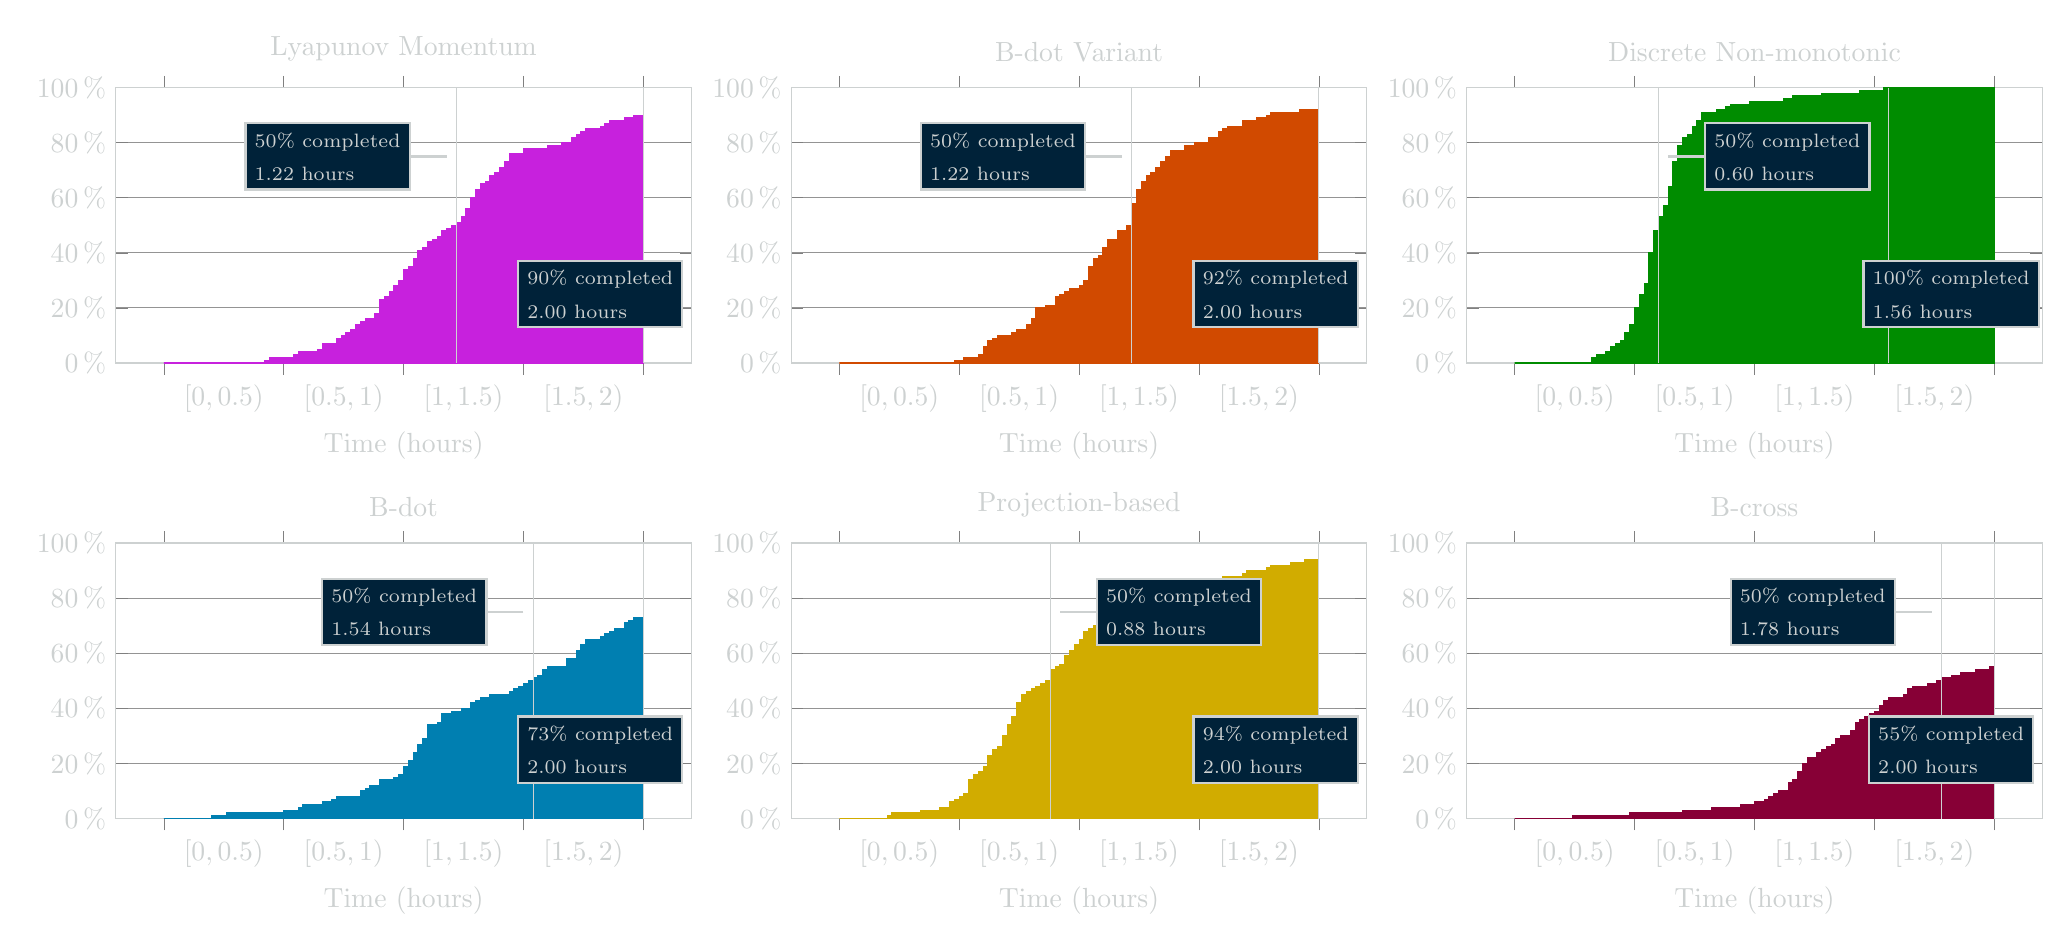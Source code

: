 % Recommended preamble:
\begin{tikzpicture}
\begin{groupplot}[group style={group size={3 by 2}, horizontal sep={0.5in}, vertical sep={0.9in}}, height={2in}, width={3.5in}, ymin={0}, ymax={100}]
    \nextgroupplot[grid style={color={rgb,1:red,0.58;green,0.58;blue,0.58}}, label style={color={rgb,1:red,0.804;green,0.82;blue,0.82}}, title style={color={rgb,1:red,0.804;green,0.82;blue,0.82}}, tick label style={color={rgb,1:red,0.804;green,0.82;blue,0.82}}, axis line style={color={rgb,1:red,0.804;green,0.82;blue,0.82}}, ybar interval, xticklabel interval boundaries, ymajorgrids, xmajorgrids={false}, xlabel={Time (hours)}, xtick={0.0,0.5,1.0,1.5,2.0}, title={Lyapunov Momentum}, xticklabel={$[\pgfmathprintnumber\tick,\pgfmathprintnumber\nexttick)$}, yticklabel={$\pgfmathprintnumber\tick\,\%$}]
    \addplot[draw={rgb,1:red,0.78;green,0.129;blue,0.867}, fill={rgb,1:red,0.78;green,0.129;blue,0.867}, fill opacity={1.0}]
        coordinates {
            (0.0,0.0)
            (0.02,0.0)
            (0.04,0.0)
            (0.06,0.0)
            (0.08,0.0)
            (0.1,0.0)
            (0.12,0.0)
            (0.14,0.0)
            (0.16,0.0)
            (0.18,0.0)
            (0.2,0.0)
            (0.22,0.0)
            (0.24,0.0)
            (0.26,0.0)
            (0.28,0.0)
            (0.3,0.0)
            (0.32,0.0)
            (0.34,0.0)
            (0.36,0.0)
            (0.38,0.0)
            (0.4,0.0)
            (0.42,1.0)
            (0.44,2.0)
            (0.46,2.0)
            (0.48,2.0)
            (0.5,2.0)
            (0.52,2.0)
            (0.54,3.0)
            (0.56,4.0)
            (0.58,4.0)
            (0.6,4.0)
            (0.62,4.0)
            (0.64,5.0)
            (0.66,7.0)
            (0.68,7.0)
            (0.7,7.0)
            (0.72,9.0)
            (0.74,10.0)
            (0.76,11.0)
            (0.78,12.0)
            (0.8,14.0)
            (0.82,15.0)
            (0.84,16.0)
            (0.86,16.0)
            (0.88,18.0)
            (0.9,23.0)
            (0.92,24.0)
            (0.94,26.0)
            (0.96,28.0)
            (0.98,30.0)
            (1.0,34.0)
            (1.02,35.0)
            (1.04,38.0)
            (1.06,41.0)
            (1.08,42.0)
            (1.1,44.0)
            (1.12,45.0)
            (1.14,46.0)
            (1.16,48.0)
            (1.18,49.0)
            (1.2,50.0)
            (1.22,51.0)
            (1.24,53.0)
            (1.26,56.0)
            (1.28,60.0)
            (1.3,63.0)
            (1.32,65.0)
            (1.34,66.0)
            (1.36,68.0)
            (1.38,69.0)
            (1.4,71.0)
            (1.42,73.0)
            (1.44,76.0)
            (1.46,76.0)
            (1.48,76.0)
            (1.5,78.0)
            (1.52,78.0)
            (1.54,78.0)
            (1.56,78.0)
            (1.58,78.0)
            (1.6,79.0)
            (1.62,79.0)
            (1.64,79.0)
            (1.66,80.0)
            (1.68,80.0)
            (1.7,82.0)
            (1.72,83.0)
            (1.74,84.0)
            (1.76,85.0)
            (1.78,85.0)
            (1.8,85.0)
            (1.82,86.0)
            (1.84,87.0)
            (1.86,88.0)
            (1.88,88.0)
            (1.9,88.0)
            (1.92,89.0)
            (1.94,89.0)
            (1.96,90.0)
            (1.98,90.0)
            (2.0,100.0)
        }
        ;
    \draw [color={rgb,1:red,0.804;green,0.82;blue,0.82}](1.22, 0) -- (1.22, 100);
    \node 
    [pin={[thick,pin edge={draw={rgb,1:red,0.804;green,0.82;blue,0.82}, thick},draw={rgb,1:red,0.804;green,0.82;blue,0.82},fill={rgb,1:red,0.0;green,0.133;blue,0.224},text={rgb,1:red,0.804;green,0.82;blue,0.82},align=left]left:\scriptsize 50\% completed \\ \scriptsize1.22 hours}]  at 
    (1.22,75)
    {};
    \draw [color={rgb,1:red,0.804;green,0.82;blue,0.82}](2.0, 0) -- (2.0, 100);
    \node [thick,pin edge={draw={rgb,1:red,0.804;green,0.82;blue,0.82}, thick},draw={rgb,1:red,0.804;green,0.82;blue,0.82},fill={rgb,1:red,0.0;green,0.133;blue,0.224},text={rgb,1:red,0.804;green,0.82;blue,0.82},align=left] at (1.82, 25){\scriptsize 90\%  completed\\ \scriptsize2.00 hours};
    \nextgroupplot[grid style={color={rgb,1:red,0.58;green,0.58;blue,0.58}}, label style={color={rgb,1:red,0.804;green,0.82;blue,0.82}}, title style={color={rgb,1:red,0.804;green,0.82;blue,0.82}}, tick label style={color={rgb,1:red,0.804;green,0.82;blue,0.82}}, axis line style={color={rgb,1:red,0.804;green,0.82;blue,0.82}}, ybar interval, xticklabel interval boundaries, ymajorgrids, xmajorgrids={false}, xlabel={Time (hours)}, xtick={0.0,0.5,1.0,1.5,2.0}, title={B-dot Variant}, xticklabel={$[\pgfmathprintnumber\tick,\pgfmathprintnumber\nexttick)$}, yticklabel={$\pgfmathprintnumber\tick\,\%$}]
    \addplot[draw={rgb,1:red,0.82;green,0.29;blue,0.0}, fill={rgb,1:red,0.82;green,0.29;blue,0.0}, fill opacity={1.0}]
        coordinates {
            (0.0,0.0)
            (0.02,0.0)
            (0.04,0.0)
            (0.06,0.0)
            (0.08,0.0)
            (0.1,0.0)
            (0.12,0.0)
            (0.14,0.0)
            (0.16,0.0)
            (0.18,0.0)
            (0.2,0.0)
            (0.22,0.0)
            (0.24,0.0)
            (0.26,0.0)
            (0.28,0.0)
            (0.3,0.0)
            (0.32,0.0)
            (0.34,0.0)
            (0.36,0.0)
            (0.38,0.0)
            (0.4,0.0)
            (0.42,0.0)
            (0.44,0.0)
            (0.46,0.0)
            (0.48,1.0)
            (0.5,1.0)
            (0.52,2.0)
            (0.54,2.0)
            (0.56,2.0)
            (0.58,3.0)
            (0.6,6.0)
            (0.62,8.0)
            (0.64,9.0)
            (0.66,10.0)
            (0.68,10.0)
            (0.7,10.0)
            (0.72,11.0)
            (0.74,12.0)
            (0.76,12.0)
            (0.78,14.0)
            (0.8,16.0)
            (0.82,20.0)
            (0.84,20.0)
            (0.86,21.0)
            (0.88,21.0)
            (0.9,24.0)
            (0.92,25.0)
            (0.94,26.0)
            (0.96,27.0)
            (0.98,27.0)
            (1.0,28.0)
            (1.02,30.0)
            (1.04,35.0)
            (1.06,38.0)
            (1.08,39.0)
            (1.1,42.0)
            (1.12,45.0)
            (1.14,45.0)
            (1.16,48.0)
            (1.18,48.0)
            (1.2,50.0)
            (1.22,58.0)
            (1.24,63.0)
            (1.26,66.0)
            (1.28,68.0)
            (1.3,69.0)
            (1.32,71.0)
            (1.34,73.0)
            (1.36,75.0)
            (1.38,77.0)
            (1.4,77.0)
            (1.42,77.0)
            (1.44,79.0)
            (1.46,79.0)
            (1.48,80.0)
            (1.5,80.0)
            (1.52,80.0)
            (1.54,82.0)
            (1.56,82.0)
            (1.58,84.0)
            (1.6,85.0)
            (1.62,86.0)
            (1.64,86.0)
            (1.66,86.0)
            (1.68,88.0)
            (1.7,88.0)
            (1.72,88.0)
            (1.74,89.0)
            (1.76,89.0)
            (1.78,90.0)
            (1.8,91.0)
            (1.82,91.0)
            (1.84,91.0)
            (1.86,91.0)
            (1.88,91.0)
            (1.9,91.0)
            (1.92,92.0)
            (1.94,92.0)
            (1.96,92.0)
            (1.98,92.0)
            (2.0,100.0)
        }
        ;
    \draw [color={rgb,1:red,0.804;green,0.82;blue,0.82}](1.22, 0) -- (1.22, 100);
    \node 
    [pin={[thick,pin edge={draw={rgb,1:red,0.804;green,0.82;blue,0.82}, thick},draw={rgb,1:red,0.804;green,0.82;blue,0.82},fill={rgb,1:red,0.0;green,0.133;blue,0.224},text={rgb,1:red,0.804;green,0.82;blue,0.82},align=left]left:\scriptsize 50\% completed \\ \scriptsize1.22 hours}]  at 
    (1.22,75)
    {};
    \draw [color={rgb,1:red,0.804;green,0.82;blue,0.82}](2.0, 0) -- (2.0, 100);
    \node [thick,pin edge={draw={rgb,1:red,0.804;green,0.82;blue,0.82}, thick},draw={rgb,1:red,0.804;green,0.82;blue,0.82},fill={rgb,1:red,0.0;green,0.133;blue,0.224},text={rgb,1:red,0.804;green,0.82;blue,0.82},align=left] at (1.82, 25){\scriptsize 92\%  completed\\ \scriptsize2.00 hours};
    \nextgroupplot[grid style={color={rgb,1:red,0.58;green,0.58;blue,0.58}}, label style={color={rgb,1:red,0.804;green,0.82;blue,0.82}}, title style={color={rgb,1:red,0.804;green,0.82;blue,0.82}}, tick label style={color={rgb,1:red,0.804;green,0.82;blue,0.82}}, axis line style={color={rgb,1:red,0.804;green,0.82;blue,0.82}}, ybar interval, xticklabel interval boundaries, ymajorgrids, xmajorgrids={false}, xlabel={Time (hours)}, xtick={0.0,0.5,1.0,1.5,2.0}, title={Discrete Non-monotonic}, xticklabel={$[\pgfmathprintnumber\tick,\pgfmathprintnumber\nexttick)$}, yticklabel={$\pgfmathprintnumber\tick\,\%$}]
    \addplot[draw={rgb,1:red,0.0;green,0.549;blue,0.0}, fill={rgb,1:red,0.0;green,0.549;blue,0.0}, fill opacity={1.0}]
        coordinates {
            (0.0,0.0)
            (0.02,0.0)
            (0.04,0.0)
            (0.06,0.0)
            (0.08,0.0)
            (0.1,0.0)
            (0.12,0.0)
            (0.14,0.0)
            (0.16,0.0)
            (0.18,0.0)
            (0.2,0.0)
            (0.22,0.0)
            (0.24,0.0)
            (0.26,0.0)
            (0.28,0.0)
            (0.3,0.0)
            (0.32,2.0)
            (0.34,3.0)
            (0.36,3.0)
            (0.38,4.0)
            (0.4,6.0)
            (0.42,7.0)
            (0.44,8.0)
            (0.46,11.0)
            (0.48,14.0)
            (0.5,20.0)
            (0.52,25.0)
            (0.54,29.0)
            (0.56,40.0)
            (0.58,48.0)
            (0.6,53.0)
            (0.62,57.0)
            (0.64,64.0)
            (0.66,73.0)
            (0.68,79.0)
            (0.7,82.0)
            (0.72,83.0)
            (0.74,86.0)
            (0.76,88.0)
            (0.78,91.0)
            (0.8,91.0)
            (0.82,91.0)
            (0.84,92.0)
            (0.86,92.0)
            (0.88,93.0)
            (0.9,94.0)
            (0.92,94.0)
            (0.94,94.0)
            (0.96,94.0)
            (0.98,95.0)
            (1.0,95.0)
            (1.02,95.0)
            (1.04,95.0)
            (1.06,95.0)
            (1.08,95.0)
            (1.1,95.0)
            (1.12,96.0)
            (1.14,96.0)
            (1.16,97.0)
            (1.18,97.0)
            (1.2,97.0)
            (1.22,97.0)
            (1.24,97.0)
            (1.26,97.0)
            (1.28,98.0)
            (1.3,98.0)
            (1.32,98.0)
            (1.34,98.0)
            (1.36,98.0)
            (1.38,98.0)
            (1.4,98.0)
            (1.42,98.0)
            (1.44,99.0)
            (1.46,99.0)
            (1.48,99.0)
            (1.5,99.0)
            (1.52,99.0)
            (1.54,100.0)
            (1.56,100.0)
            (1.58,100.0)
            (1.6,100.0)
            (1.62,100.0)
            (1.64,100.0)
            (1.66,100.0)
            (1.68,100.0)
            (1.7,100.0)
            (1.72,100.0)
            (1.74,100.0)
            (1.76,100.0)
            (1.78,100.0)
            (1.8,100.0)
            (1.82,100.0)
            (1.84,100.0)
            (1.86,100.0)
            (1.88,100.0)
            (1.9,100.0)
            (1.92,100.0)
            (1.94,100.0)
            (1.96,100.0)
            (1.98,100.0)
            (2.0,100.0)
        }
        ;
    \draw [color={rgb,1:red,0.804;green,0.82;blue,0.82}](0.6, 0) -- (0.6, 100);
    \node 
    [pin={[thick,pin edge={draw={rgb,1:red,0.804;green,0.82;blue,0.82}, thick},draw={rgb,1:red,0.804;green,0.82;blue,0.82},fill={rgb,1:red,0.0;green,0.133;blue,0.224},text={rgb,1:red,0.804;green,0.82;blue,0.82},align=left]right:\scriptsize 50\% completed \\ \scriptsize0.60 hours}]  at 
    (0.6,75)
    {};
    \draw [color={rgb,1:red,0.804;green,0.82;blue,0.82}](1.56, 0) -- (1.56, 100);
    \node [thick,pin edge={draw={rgb,1:red,0.804;green,0.82;blue,0.82}, thick},draw={rgb,1:red,0.804;green,0.82;blue,0.82},fill={rgb,1:red,0.0;green,0.133;blue,0.224},text={rgb,1:red,0.804;green,0.82;blue,0.82},align=left] at (1.82, 25){\scriptsize 100\%  completed\\ \scriptsize1.56 hours};
    \nextgroupplot[grid style={color={rgb,1:red,0.58;green,0.58;blue,0.58}}, label style={color={rgb,1:red,0.804;green,0.82;blue,0.82}}, title style={color={rgb,1:red,0.804;green,0.82;blue,0.82}}, tick label style={color={rgb,1:red,0.804;green,0.82;blue,0.82}}, axis line style={color={rgb,1:red,0.804;green,0.82;blue,0.82}}, ybar interval, xticklabel interval boundaries, ymajorgrids, xmajorgrids={false}, xlabel={Time (hours)}, xtick={0.0,0.5,1.0,1.5,2.0}, title={B-dot}, xticklabel={$[\pgfmathprintnumber\tick,\pgfmathprintnumber\nexttick)$}, yticklabel={$\pgfmathprintnumber\tick\,\%$}]
    \addplot[draw={rgb,1:red,0.0;green,0.498;blue,0.694}, fill={rgb,1:red,0.0;green,0.498;blue,0.694}, fill opacity={1.0}]
        coordinates {
            (0.0,0.0)
            (0.02,0.0)
            (0.04,0.0)
            (0.06,0.0)
            (0.08,0.0)
            (0.1,0.0)
            (0.12,0.0)
            (0.14,0.0)
            (0.16,0.0)
            (0.18,0.0)
            (0.2,1.0)
            (0.22,1.0)
            (0.24,1.0)
            (0.26,2.0)
            (0.28,2.0)
            (0.3,2.0)
            (0.32,2.0)
            (0.34,2.0)
            (0.36,2.0)
            (0.38,2.0)
            (0.4,2.0)
            (0.42,2.0)
            (0.44,2.0)
            (0.46,2.0)
            (0.48,2.0)
            (0.5,3.0)
            (0.52,3.0)
            (0.54,3.0)
            (0.56,4.0)
            (0.58,5.0)
            (0.6,5.0)
            (0.62,5.0)
            (0.64,5.0)
            (0.66,6.0)
            (0.68,6.0)
            (0.7,7.0)
            (0.72,8.0)
            (0.74,8.0)
            (0.76,8.0)
            (0.78,8.0)
            (0.8,8.0)
            (0.82,10.0)
            (0.84,11.0)
            (0.86,12.0)
            (0.88,12.0)
            (0.9,14.0)
            (0.92,14.0)
            (0.94,14.0)
            (0.96,15.0)
            (0.98,16.0)
            (1.0,19.0)
            (1.02,21.0)
            (1.04,24.0)
            (1.06,27.0)
            (1.08,29.0)
            (1.1,34.0)
            (1.12,34.0)
            (1.14,35.0)
            (1.16,38.0)
            (1.18,38.0)
            (1.2,39.0)
            (1.22,39.0)
            (1.24,40.0)
            (1.26,40.0)
            (1.28,42.0)
            (1.3,43.0)
            (1.32,44.0)
            (1.34,44.0)
            (1.36,45.0)
            (1.38,45.0)
            (1.4,45.0)
            (1.42,45.0)
            (1.44,46.0)
            (1.46,47.0)
            (1.48,48.0)
            (1.5,49.0)
            (1.52,50.0)
            (1.54,51.0)
            (1.56,52.0)
            (1.58,54.0)
            (1.6,55.0)
            (1.62,55.0)
            (1.64,55.0)
            (1.66,55.0)
            (1.68,58.0)
            (1.7,58.0)
            (1.72,61.0)
            (1.74,63.0)
            (1.76,65.0)
            (1.78,65.0)
            (1.8,65.0)
            (1.82,66.0)
            (1.84,67.0)
            (1.86,68.0)
            (1.88,69.0)
            (1.9,69.0)
            (1.92,71.0)
            (1.94,72.0)
            (1.96,73.0)
            (1.98,73.0)
            (2.0,100.0)
        }
        ;
    \draw [color={rgb,1:red,0.804;green,0.82;blue,0.82}](1.54, 0) -- (1.54, 100);
    \node 
    [pin={[thick,pin edge={draw={rgb,1:red,0.804;green,0.82;blue,0.82}, thick},draw={rgb,1:red,0.804;green,0.82;blue,0.82},fill={rgb,1:red,0.0;green,0.133;blue,0.224},text={rgb,1:red,0.804;green,0.82;blue,0.82},align=left]left:\scriptsize 50\% completed \\ \scriptsize1.54 hours}]  at 
    (1.54,75)
    {};
    \draw [color={rgb,1:red,0.804;green,0.82;blue,0.82}](2.0, 0) -- (2.0, 100);
    \node [thick,pin edge={draw={rgb,1:red,0.804;green,0.82;blue,0.82}, thick},draw={rgb,1:red,0.804;green,0.82;blue,0.82},fill={rgb,1:red,0.0;green,0.133;blue,0.224},text={rgb,1:red,0.804;green,0.82;blue,0.82},align=left] at (1.82, 25){\scriptsize 73\%  completed\\ \scriptsize2.00 hours};
    \nextgroupplot[grid style={color={rgb,1:red,0.58;green,0.58;blue,0.58}}, label style={color={rgb,1:red,0.804;green,0.82;blue,0.82}}, title style={color={rgb,1:red,0.804;green,0.82;blue,0.82}}, tick label style={color={rgb,1:red,0.804;green,0.82;blue,0.82}}, axis line style={color={rgb,1:red,0.804;green,0.82;blue,0.82}}, ybar interval, xticklabel interval boundaries, ymajorgrids, xmajorgrids={false}, xlabel={Time (hours)}, xtick={0.0,0.5,1.0,1.5,2.0}, title={Projection-based}, xticklabel={$[\pgfmathprintnumber\tick,\pgfmathprintnumber\nexttick)$}, yticklabel={$\pgfmathprintnumber\tick\,\%$}]
    \addplot[draw={rgb,1:red,0.82;green,0.674;blue,0.0}, fill={rgb,1:red,0.82;green,0.674;blue,0.0}, fill opacity={1.0}]
        coordinates {
            (0.0,0.0)
            (0.02,0.0)
            (0.04,0.0)
            (0.06,0.0)
            (0.08,0.0)
            (0.1,0.0)
            (0.12,0.0)
            (0.14,0.0)
            (0.16,0.0)
            (0.18,0.0)
            (0.2,1.0)
            (0.22,2.0)
            (0.24,2.0)
            (0.26,2.0)
            (0.28,2.0)
            (0.3,2.0)
            (0.32,2.0)
            (0.34,3.0)
            (0.36,3.0)
            (0.38,3.0)
            (0.4,3.0)
            (0.42,4.0)
            (0.44,4.0)
            (0.46,6.0)
            (0.48,7.0)
            (0.5,8.0)
            (0.52,9.0)
            (0.54,14.0)
            (0.56,16.0)
            (0.58,17.0)
            (0.6,19.0)
            (0.62,23.0)
            (0.64,25.0)
            (0.66,26.0)
            (0.68,30.0)
            (0.7,34.0)
            (0.72,37.0)
            (0.74,42.0)
            (0.76,45.0)
            (0.78,46.0)
            (0.8,47.0)
            (0.82,48.0)
            (0.84,49.0)
            (0.86,50.0)
            (0.88,54.0)
            (0.9,55.0)
            (0.92,56.0)
            (0.94,59.0)
            (0.96,61.0)
            (0.98,63.0)
            (1.0,65.0)
            (1.02,68.0)
            (1.04,69.0)
            (1.06,70.0)
            (1.08,70.0)
            (1.1,71.0)
            (1.12,71.0)
            (1.14,71.0)
            (1.16,71.0)
            (1.18,72.0)
            (1.2,72.0)
            (1.22,72.0)
            (1.24,74.0)
            (1.26,76.0)
            (1.28,77.0)
            (1.3,79.0)
            (1.32,80.0)
            (1.34,81.0)
            (1.36,82.0)
            (1.38,82.0)
            (1.4,83.0)
            (1.42,84.0)
            (1.44,85.0)
            (1.46,85.0)
            (1.48,86.0)
            (1.5,86.0)
            (1.52,86.0)
            (1.54,86.0)
            (1.56,86.0)
            (1.58,86.0)
            (1.6,88.0)
            (1.62,88.0)
            (1.64,88.0)
            (1.66,88.0)
            (1.68,89.0)
            (1.7,90.0)
            (1.72,90.0)
            (1.74,90.0)
            (1.76,90.0)
            (1.78,91.0)
            (1.8,92.0)
            (1.82,92.0)
            (1.84,92.0)
            (1.86,92.0)
            (1.88,93.0)
            (1.9,93.0)
            (1.92,93.0)
            (1.94,94.0)
            (1.96,94.0)
            (1.98,94.0)
            (2.0,100.0)
        }
        ;
    \draw [color={rgb,1:red,0.804;green,0.82;blue,0.82}](0.88, 0) -- (0.88, 100);
    \node 
    [pin={[thick,pin edge={draw={rgb,1:red,0.804;green,0.82;blue,0.82}, thick},draw={rgb,1:red,0.804;green,0.82;blue,0.82},fill={rgb,1:red,0.0;green,0.133;blue,0.224},text={rgb,1:red,0.804;green,0.82;blue,0.82},align=left]right:\scriptsize 50\% completed \\ \scriptsize0.88 hours}]  at 
    (0.88,75)
    {};
    \draw [color={rgb,1:red,0.804;green,0.82;blue,0.82}](2.0, 0) -- (2.0, 100);
    \node [thick,pin edge={draw={rgb,1:red,0.804;green,0.82;blue,0.82}, thick},draw={rgb,1:red,0.804;green,0.82;blue,0.82},fill={rgb,1:red,0.0;green,0.133;blue,0.224},text={rgb,1:red,0.804;green,0.82;blue,0.82},align=left] at (1.82, 25){\scriptsize 94\%  completed\\ \scriptsize2.00 hours};
    \nextgroupplot[grid style={color={rgb,1:red,0.58;green,0.58;blue,0.58}}, label style={color={rgb,1:red,0.804;green,0.82;blue,0.82}}, title style={color={rgb,1:red,0.804;green,0.82;blue,0.82}}, tick label style={color={rgb,1:red,0.804;green,0.82;blue,0.82}}, axis line style={color={rgb,1:red,0.804;green,0.82;blue,0.82}}, ybar interval, xticklabel interval boundaries, ymajorgrids, xmajorgrids={false}, xlabel={Time (hours)}, xtick={0.0,0.5,1.0,1.5,2.0}, title={B-cross}, xticklabel={$[\pgfmathprintnumber\tick,\pgfmathprintnumber\nexttick)$}, yticklabel={$\pgfmathprintnumber\tick\,\%$}]
    \addplot[draw={rgb,1:red,0.529;green,0.0;blue,0.212}, fill={rgb,1:red,0.529;green,0.0;blue,0.212}, fill opacity={1.0}]
        coordinates {
            (0.0,0.0)
            (0.02,0.0)
            (0.04,0.0)
            (0.06,0.0)
            (0.08,0.0)
            (0.1,0.0)
            (0.12,0.0)
            (0.14,0.0)
            (0.16,0.0)
            (0.18,0.0)
            (0.2,0.0)
            (0.22,0.0)
            (0.24,1.0)
            (0.26,1.0)
            (0.28,1.0)
            (0.3,1.0)
            (0.32,1.0)
            (0.34,1.0)
            (0.36,1.0)
            (0.38,1.0)
            (0.4,1.0)
            (0.42,1.0)
            (0.44,1.0)
            (0.46,1.0)
            (0.48,2.0)
            (0.5,2.0)
            (0.52,2.0)
            (0.54,2.0)
            (0.56,2.0)
            (0.58,2.0)
            (0.6,2.0)
            (0.62,2.0)
            (0.64,2.0)
            (0.66,2.0)
            (0.68,2.0)
            (0.7,3.0)
            (0.72,3.0)
            (0.74,3.0)
            (0.76,3.0)
            (0.78,3.0)
            (0.8,3.0)
            (0.82,4.0)
            (0.84,4.0)
            (0.86,4.0)
            (0.88,4.0)
            (0.9,4.0)
            (0.92,4.0)
            (0.94,5.0)
            (0.96,5.0)
            (0.98,5.0)
            (1.0,6.0)
            (1.02,6.0)
            (1.04,7.0)
            (1.06,8.0)
            (1.08,9.0)
            (1.1,10.0)
            (1.12,10.0)
            (1.14,13.0)
            (1.16,14.0)
            (1.18,17.0)
            (1.2,20.0)
            (1.22,22.0)
            (1.24,22.0)
            (1.26,24.0)
            (1.28,25.0)
            (1.3,26.0)
            (1.32,27.0)
            (1.34,29.0)
            (1.36,30.0)
            (1.38,30.0)
            (1.4,32.0)
            (1.42,35.0)
            (1.44,36.0)
            (1.46,37.0)
            (1.48,38.0)
            (1.5,39.0)
            (1.52,41.0)
            (1.54,43.0)
            (1.56,44.0)
            (1.58,44.0)
            (1.6,44.0)
            (1.62,45.0)
            (1.64,47.0)
            (1.66,48.0)
            (1.68,48.0)
            (1.7,48.0)
            (1.72,49.0)
            (1.74,49.0)
            (1.76,50.0)
            (1.78,51.0)
            (1.8,51.0)
            (1.82,52.0)
            (1.84,52.0)
            (1.86,53.0)
            (1.88,53.0)
            (1.9,53.0)
            (1.92,54.0)
            (1.94,54.0)
            (1.96,54.0)
            (1.98,55.0)
            (2.0,100.0)
        }
        ;
    \draw [color={rgb,1:red,0.804;green,0.82;blue,0.82}](1.78, 0) -- (1.78, 100);
    \node 
    [pin={[thick,pin edge={draw={rgb,1:red,0.804;green,0.82;blue,0.82}, thick},draw={rgb,1:red,0.804;green,0.82;blue,0.82},fill={rgb,1:red,0.0;green,0.133;blue,0.224},text={rgb,1:red,0.804;green,0.82;blue,0.82},align=left]left:\scriptsize 50\% completed \\ \scriptsize1.78 hours}]  at 
    (1.78,75)
    {};
    \draw [color={rgb,1:red,0.804;green,0.82;blue,0.82}](2.0, 0) -- (2.0, 100);
    \node [thick,pin edge={draw={rgb,1:red,0.804;green,0.82;blue,0.82}, thick},draw={rgb,1:red,0.804;green,0.82;blue,0.82},fill={rgb,1:red,0.0;green,0.133;blue,0.224},text={rgb,1:red,0.804;green,0.82;blue,0.82},align=left] at (1.82, 25){\scriptsize 55\%  completed\\ \scriptsize2.00 hours};
\end{groupplot}
\end{tikzpicture}

